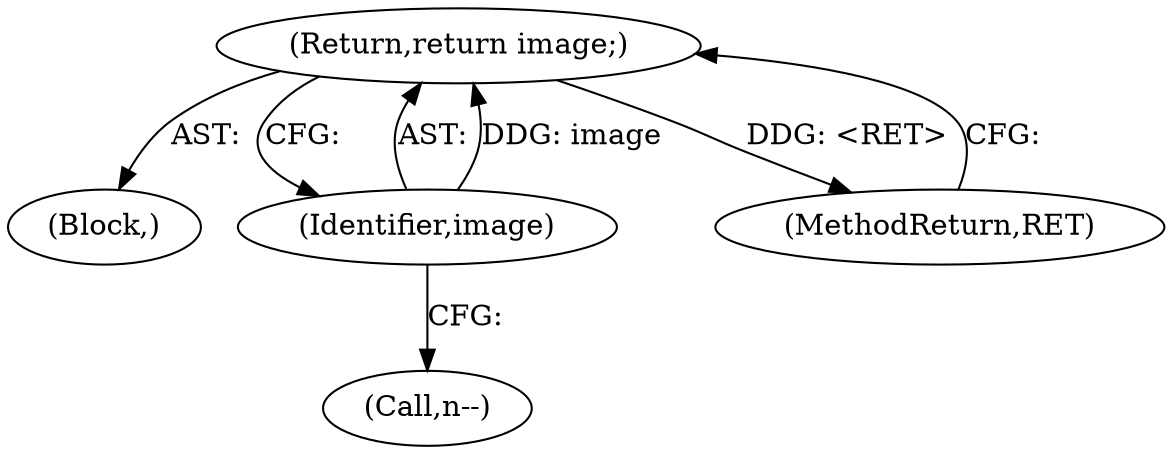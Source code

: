digraph "0_wayland_5d201df72f3d4f4cb8b8f75f980169b03507da38_0@pointer" {
"1000307" [label="(Return,return image;)"];
"1000308" [label="(Identifier,image)"];
"1000307" [label="(Return,return image;)"];
"1000308" [label="(Identifier,image)"];
"1000292" [label="(Call,n--)"];
"1000106" [label="(Block,)"];
"1000309" [label="(MethodReturn,RET)"];
"1000307" -> "1000106"  [label="AST: "];
"1000307" -> "1000308"  [label="CFG: "];
"1000308" -> "1000307"  [label="AST: "];
"1000309" -> "1000307"  [label="CFG: "];
"1000307" -> "1000309"  [label="DDG: <RET>"];
"1000308" -> "1000307"  [label="DDG: image"];
"1000308" -> "1000292"  [label="CFG: "];
}
